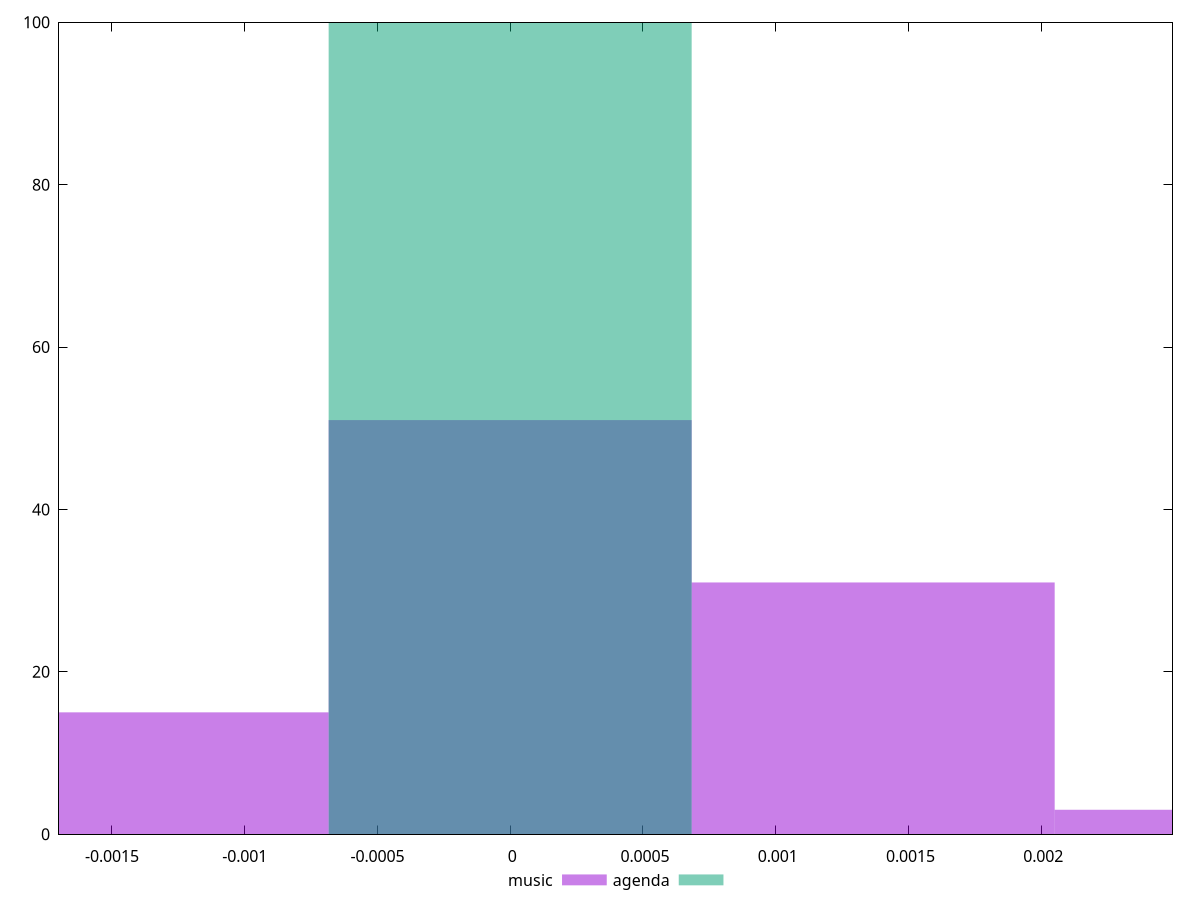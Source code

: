reset

$music <<EOF
0 51
-0.0013672780211715072 15
0.0013672780211715072 31
0.0027345560423430145 3
EOF

$agenda <<EOF
0 100
EOF

set key outside below
set boxwidth 0.0013672780211715072
set xrange [-0.0016992803448729749:0.0024946929220733714]
set yrange [0:100]
set trange [0:100]
set style fill transparent solid 0.5 noborder
set terminal svg size 640, 500 enhanced background rgb 'white'
set output "reports/report_00031_2021-02-24T23-18-18.084Z/meta/pScore-difference/comparison/histogram/0_vs_1.svg"

plot $music title "music" with boxes, \
     $agenda title "agenda" with boxes

reset
